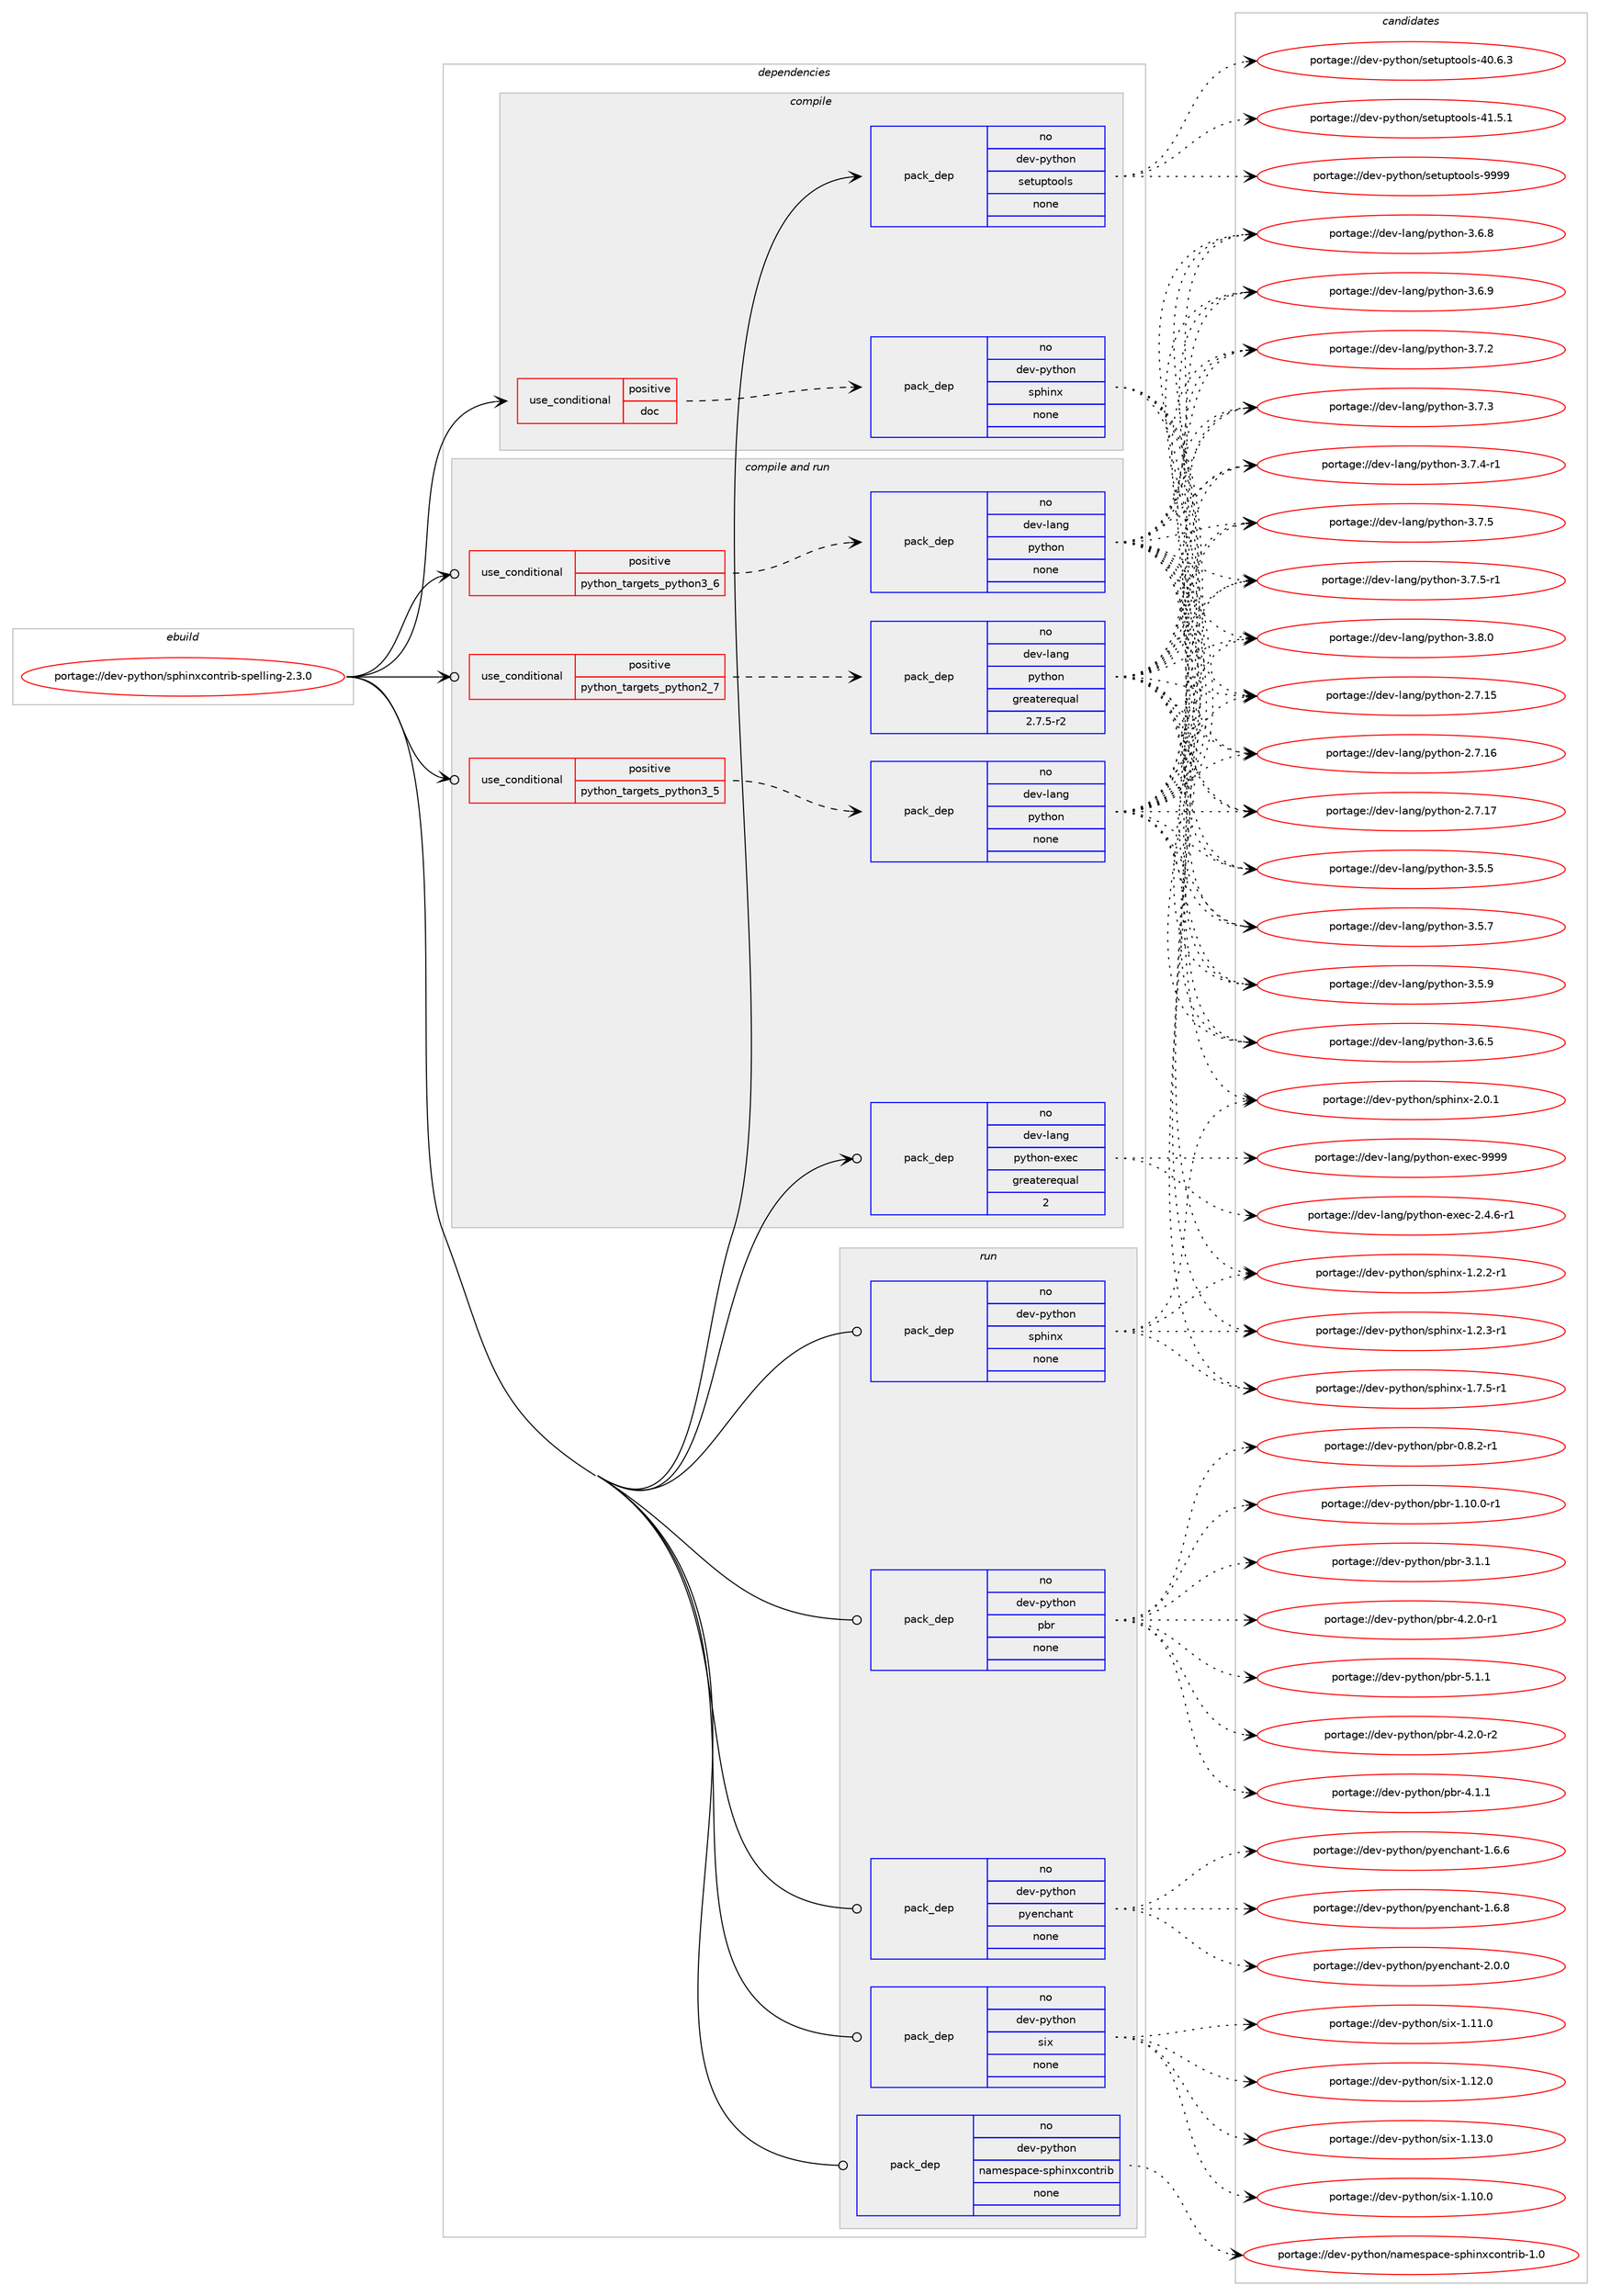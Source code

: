 digraph prolog {

# *************
# Graph options
# *************

newrank=true;
concentrate=true;
compound=true;
graph [rankdir=LR,fontname=Helvetica,fontsize=10,ranksep=1.5];#, ranksep=2.5, nodesep=0.2];
edge  [arrowhead=vee];
node  [fontname=Helvetica,fontsize=10];

# **********
# The ebuild
# **********

subgraph cluster_leftcol {
color=gray;
rank=same;
label=<<i>ebuild</i>>;
id [label="portage://dev-python/sphinxcontrib-spelling-2.3.0", color=red, width=4, href="../dev-python/sphinxcontrib-spelling-2.3.0.svg"];
}

# ****************
# The dependencies
# ****************

subgraph cluster_midcol {
color=gray;
label=<<i>dependencies</i>>;
subgraph cluster_compile {
fillcolor="#eeeeee";
style=filled;
label=<<i>compile</i>>;
subgraph cond39105 {
dependency173590 [label=<<TABLE BORDER="0" CELLBORDER="1" CELLSPACING="0" CELLPADDING="4"><TR><TD ROWSPAN="3" CELLPADDING="10">use_conditional</TD></TR><TR><TD>positive</TD></TR><TR><TD>doc</TD></TR></TABLE>>, shape=none, color=red];
subgraph pack131082 {
dependency173591 [label=<<TABLE BORDER="0" CELLBORDER="1" CELLSPACING="0" CELLPADDING="4" WIDTH="220"><TR><TD ROWSPAN="6" CELLPADDING="30">pack_dep</TD></TR><TR><TD WIDTH="110">no</TD></TR><TR><TD>dev-python</TD></TR><TR><TD>sphinx</TD></TR><TR><TD>none</TD></TR><TR><TD></TD></TR></TABLE>>, shape=none, color=blue];
}
dependency173590:e -> dependency173591:w [weight=20,style="dashed",arrowhead="vee"];
}
id:e -> dependency173590:w [weight=20,style="solid",arrowhead="vee"];
subgraph pack131083 {
dependency173592 [label=<<TABLE BORDER="0" CELLBORDER="1" CELLSPACING="0" CELLPADDING="4" WIDTH="220"><TR><TD ROWSPAN="6" CELLPADDING="30">pack_dep</TD></TR><TR><TD WIDTH="110">no</TD></TR><TR><TD>dev-python</TD></TR><TR><TD>setuptools</TD></TR><TR><TD>none</TD></TR><TR><TD></TD></TR></TABLE>>, shape=none, color=blue];
}
id:e -> dependency173592:w [weight=20,style="solid",arrowhead="vee"];
}
subgraph cluster_compileandrun {
fillcolor="#eeeeee";
style=filled;
label=<<i>compile and run</i>>;
subgraph cond39106 {
dependency173593 [label=<<TABLE BORDER="0" CELLBORDER="1" CELLSPACING="0" CELLPADDING="4"><TR><TD ROWSPAN="3" CELLPADDING="10">use_conditional</TD></TR><TR><TD>positive</TD></TR><TR><TD>python_targets_python2_7</TD></TR></TABLE>>, shape=none, color=red];
subgraph pack131084 {
dependency173594 [label=<<TABLE BORDER="0" CELLBORDER="1" CELLSPACING="0" CELLPADDING="4" WIDTH="220"><TR><TD ROWSPAN="6" CELLPADDING="30">pack_dep</TD></TR><TR><TD WIDTH="110">no</TD></TR><TR><TD>dev-lang</TD></TR><TR><TD>python</TD></TR><TR><TD>greaterequal</TD></TR><TR><TD>2.7.5-r2</TD></TR></TABLE>>, shape=none, color=blue];
}
dependency173593:e -> dependency173594:w [weight=20,style="dashed",arrowhead="vee"];
}
id:e -> dependency173593:w [weight=20,style="solid",arrowhead="odotvee"];
subgraph cond39107 {
dependency173595 [label=<<TABLE BORDER="0" CELLBORDER="1" CELLSPACING="0" CELLPADDING="4"><TR><TD ROWSPAN="3" CELLPADDING="10">use_conditional</TD></TR><TR><TD>positive</TD></TR><TR><TD>python_targets_python3_5</TD></TR></TABLE>>, shape=none, color=red];
subgraph pack131085 {
dependency173596 [label=<<TABLE BORDER="0" CELLBORDER="1" CELLSPACING="0" CELLPADDING="4" WIDTH="220"><TR><TD ROWSPAN="6" CELLPADDING="30">pack_dep</TD></TR><TR><TD WIDTH="110">no</TD></TR><TR><TD>dev-lang</TD></TR><TR><TD>python</TD></TR><TR><TD>none</TD></TR><TR><TD></TD></TR></TABLE>>, shape=none, color=blue];
}
dependency173595:e -> dependency173596:w [weight=20,style="dashed",arrowhead="vee"];
}
id:e -> dependency173595:w [weight=20,style="solid",arrowhead="odotvee"];
subgraph cond39108 {
dependency173597 [label=<<TABLE BORDER="0" CELLBORDER="1" CELLSPACING="0" CELLPADDING="4"><TR><TD ROWSPAN="3" CELLPADDING="10">use_conditional</TD></TR><TR><TD>positive</TD></TR><TR><TD>python_targets_python3_6</TD></TR></TABLE>>, shape=none, color=red];
subgraph pack131086 {
dependency173598 [label=<<TABLE BORDER="0" CELLBORDER="1" CELLSPACING="0" CELLPADDING="4" WIDTH="220"><TR><TD ROWSPAN="6" CELLPADDING="30">pack_dep</TD></TR><TR><TD WIDTH="110">no</TD></TR><TR><TD>dev-lang</TD></TR><TR><TD>python</TD></TR><TR><TD>none</TD></TR><TR><TD></TD></TR></TABLE>>, shape=none, color=blue];
}
dependency173597:e -> dependency173598:w [weight=20,style="dashed",arrowhead="vee"];
}
id:e -> dependency173597:w [weight=20,style="solid",arrowhead="odotvee"];
subgraph pack131087 {
dependency173599 [label=<<TABLE BORDER="0" CELLBORDER="1" CELLSPACING="0" CELLPADDING="4" WIDTH="220"><TR><TD ROWSPAN="6" CELLPADDING="30">pack_dep</TD></TR><TR><TD WIDTH="110">no</TD></TR><TR><TD>dev-lang</TD></TR><TR><TD>python-exec</TD></TR><TR><TD>greaterequal</TD></TR><TR><TD>2</TD></TR></TABLE>>, shape=none, color=blue];
}
id:e -> dependency173599:w [weight=20,style="solid",arrowhead="odotvee"];
}
subgraph cluster_run {
fillcolor="#eeeeee";
style=filled;
label=<<i>run</i>>;
subgraph pack131088 {
dependency173600 [label=<<TABLE BORDER="0" CELLBORDER="1" CELLSPACING="0" CELLPADDING="4" WIDTH="220"><TR><TD ROWSPAN="6" CELLPADDING="30">pack_dep</TD></TR><TR><TD WIDTH="110">no</TD></TR><TR><TD>dev-python</TD></TR><TR><TD>namespace-sphinxcontrib</TD></TR><TR><TD>none</TD></TR><TR><TD></TD></TR></TABLE>>, shape=none, color=blue];
}
id:e -> dependency173600:w [weight=20,style="solid",arrowhead="odot"];
subgraph pack131089 {
dependency173601 [label=<<TABLE BORDER="0" CELLBORDER="1" CELLSPACING="0" CELLPADDING="4" WIDTH="220"><TR><TD ROWSPAN="6" CELLPADDING="30">pack_dep</TD></TR><TR><TD WIDTH="110">no</TD></TR><TR><TD>dev-python</TD></TR><TR><TD>pbr</TD></TR><TR><TD>none</TD></TR><TR><TD></TD></TR></TABLE>>, shape=none, color=blue];
}
id:e -> dependency173601:w [weight=20,style="solid",arrowhead="odot"];
subgraph pack131090 {
dependency173602 [label=<<TABLE BORDER="0" CELLBORDER="1" CELLSPACING="0" CELLPADDING="4" WIDTH="220"><TR><TD ROWSPAN="6" CELLPADDING="30">pack_dep</TD></TR><TR><TD WIDTH="110">no</TD></TR><TR><TD>dev-python</TD></TR><TR><TD>pyenchant</TD></TR><TR><TD>none</TD></TR><TR><TD></TD></TR></TABLE>>, shape=none, color=blue];
}
id:e -> dependency173602:w [weight=20,style="solid",arrowhead="odot"];
subgraph pack131091 {
dependency173603 [label=<<TABLE BORDER="0" CELLBORDER="1" CELLSPACING="0" CELLPADDING="4" WIDTH="220"><TR><TD ROWSPAN="6" CELLPADDING="30">pack_dep</TD></TR><TR><TD WIDTH="110">no</TD></TR><TR><TD>dev-python</TD></TR><TR><TD>six</TD></TR><TR><TD>none</TD></TR><TR><TD></TD></TR></TABLE>>, shape=none, color=blue];
}
id:e -> dependency173603:w [weight=20,style="solid",arrowhead="odot"];
subgraph pack131092 {
dependency173604 [label=<<TABLE BORDER="0" CELLBORDER="1" CELLSPACING="0" CELLPADDING="4" WIDTH="220"><TR><TD ROWSPAN="6" CELLPADDING="30">pack_dep</TD></TR><TR><TD WIDTH="110">no</TD></TR><TR><TD>dev-python</TD></TR><TR><TD>sphinx</TD></TR><TR><TD>none</TD></TR><TR><TD></TD></TR></TABLE>>, shape=none, color=blue];
}
id:e -> dependency173604:w [weight=20,style="solid",arrowhead="odot"];
}
}

# **************
# The candidates
# **************

subgraph cluster_choices {
rank=same;
color=gray;
label=<<i>candidates</i>>;

subgraph choice131082 {
color=black;
nodesep=1;
choiceportage10010111845112121116104111110471151121041051101204549465046504511449 [label="portage://dev-python/sphinx-1.2.2-r1", color=red, width=4,href="../dev-python/sphinx-1.2.2-r1.svg"];
choiceportage10010111845112121116104111110471151121041051101204549465046514511449 [label="portage://dev-python/sphinx-1.2.3-r1", color=red, width=4,href="../dev-python/sphinx-1.2.3-r1.svg"];
choiceportage10010111845112121116104111110471151121041051101204549465546534511449 [label="portage://dev-python/sphinx-1.7.5-r1", color=red, width=4,href="../dev-python/sphinx-1.7.5-r1.svg"];
choiceportage1001011184511212111610411111047115112104105110120455046484649 [label="portage://dev-python/sphinx-2.0.1", color=red, width=4,href="../dev-python/sphinx-2.0.1.svg"];
dependency173591:e -> choiceportage10010111845112121116104111110471151121041051101204549465046504511449:w [style=dotted,weight="100"];
dependency173591:e -> choiceportage10010111845112121116104111110471151121041051101204549465046514511449:w [style=dotted,weight="100"];
dependency173591:e -> choiceportage10010111845112121116104111110471151121041051101204549465546534511449:w [style=dotted,weight="100"];
dependency173591:e -> choiceportage1001011184511212111610411111047115112104105110120455046484649:w [style=dotted,weight="100"];
}
subgraph choice131083 {
color=black;
nodesep=1;
choiceportage100101118451121211161041111104711510111611711211611111110811545524846544651 [label="portage://dev-python/setuptools-40.6.3", color=red, width=4,href="../dev-python/setuptools-40.6.3.svg"];
choiceportage100101118451121211161041111104711510111611711211611111110811545524946534649 [label="portage://dev-python/setuptools-41.5.1", color=red, width=4,href="../dev-python/setuptools-41.5.1.svg"];
choiceportage10010111845112121116104111110471151011161171121161111111081154557575757 [label="portage://dev-python/setuptools-9999", color=red, width=4,href="../dev-python/setuptools-9999.svg"];
dependency173592:e -> choiceportage100101118451121211161041111104711510111611711211611111110811545524846544651:w [style=dotted,weight="100"];
dependency173592:e -> choiceportage100101118451121211161041111104711510111611711211611111110811545524946534649:w [style=dotted,weight="100"];
dependency173592:e -> choiceportage10010111845112121116104111110471151011161171121161111111081154557575757:w [style=dotted,weight="100"];
}
subgraph choice131084 {
color=black;
nodesep=1;
choiceportage10010111845108971101034711212111610411111045504655464953 [label="portage://dev-lang/python-2.7.15", color=red, width=4,href="../dev-lang/python-2.7.15.svg"];
choiceportage10010111845108971101034711212111610411111045504655464954 [label="portage://dev-lang/python-2.7.16", color=red, width=4,href="../dev-lang/python-2.7.16.svg"];
choiceportage10010111845108971101034711212111610411111045504655464955 [label="portage://dev-lang/python-2.7.17", color=red, width=4,href="../dev-lang/python-2.7.17.svg"];
choiceportage100101118451089711010347112121116104111110455146534653 [label="portage://dev-lang/python-3.5.5", color=red, width=4,href="../dev-lang/python-3.5.5.svg"];
choiceportage100101118451089711010347112121116104111110455146534655 [label="portage://dev-lang/python-3.5.7", color=red, width=4,href="../dev-lang/python-3.5.7.svg"];
choiceportage100101118451089711010347112121116104111110455146534657 [label="portage://dev-lang/python-3.5.9", color=red, width=4,href="../dev-lang/python-3.5.9.svg"];
choiceportage100101118451089711010347112121116104111110455146544653 [label="portage://dev-lang/python-3.6.5", color=red, width=4,href="../dev-lang/python-3.6.5.svg"];
choiceportage100101118451089711010347112121116104111110455146544656 [label="portage://dev-lang/python-3.6.8", color=red, width=4,href="../dev-lang/python-3.6.8.svg"];
choiceportage100101118451089711010347112121116104111110455146544657 [label="portage://dev-lang/python-3.6.9", color=red, width=4,href="../dev-lang/python-3.6.9.svg"];
choiceportage100101118451089711010347112121116104111110455146554650 [label="portage://dev-lang/python-3.7.2", color=red, width=4,href="../dev-lang/python-3.7.2.svg"];
choiceportage100101118451089711010347112121116104111110455146554651 [label="portage://dev-lang/python-3.7.3", color=red, width=4,href="../dev-lang/python-3.7.3.svg"];
choiceportage1001011184510897110103471121211161041111104551465546524511449 [label="portage://dev-lang/python-3.7.4-r1", color=red, width=4,href="../dev-lang/python-3.7.4-r1.svg"];
choiceportage100101118451089711010347112121116104111110455146554653 [label="portage://dev-lang/python-3.7.5", color=red, width=4,href="../dev-lang/python-3.7.5.svg"];
choiceportage1001011184510897110103471121211161041111104551465546534511449 [label="portage://dev-lang/python-3.7.5-r1", color=red, width=4,href="../dev-lang/python-3.7.5-r1.svg"];
choiceportage100101118451089711010347112121116104111110455146564648 [label="portage://dev-lang/python-3.8.0", color=red, width=4,href="../dev-lang/python-3.8.0.svg"];
dependency173594:e -> choiceportage10010111845108971101034711212111610411111045504655464953:w [style=dotted,weight="100"];
dependency173594:e -> choiceportage10010111845108971101034711212111610411111045504655464954:w [style=dotted,weight="100"];
dependency173594:e -> choiceportage10010111845108971101034711212111610411111045504655464955:w [style=dotted,weight="100"];
dependency173594:e -> choiceportage100101118451089711010347112121116104111110455146534653:w [style=dotted,weight="100"];
dependency173594:e -> choiceportage100101118451089711010347112121116104111110455146534655:w [style=dotted,weight="100"];
dependency173594:e -> choiceportage100101118451089711010347112121116104111110455146534657:w [style=dotted,weight="100"];
dependency173594:e -> choiceportage100101118451089711010347112121116104111110455146544653:w [style=dotted,weight="100"];
dependency173594:e -> choiceportage100101118451089711010347112121116104111110455146544656:w [style=dotted,weight="100"];
dependency173594:e -> choiceportage100101118451089711010347112121116104111110455146544657:w [style=dotted,weight="100"];
dependency173594:e -> choiceportage100101118451089711010347112121116104111110455146554650:w [style=dotted,weight="100"];
dependency173594:e -> choiceportage100101118451089711010347112121116104111110455146554651:w [style=dotted,weight="100"];
dependency173594:e -> choiceportage1001011184510897110103471121211161041111104551465546524511449:w [style=dotted,weight="100"];
dependency173594:e -> choiceportage100101118451089711010347112121116104111110455146554653:w [style=dotted,weight="100"];
dependency173594:e -> choiceportage1001011184510897110103471121211161041111104551465546534511449:w [style=dotted,weight="100"];
dependency173594:e -> choiceportage100101118451089711010347112121116104111110455146564648:w [style=dotted,weight="100"];
}
subgraph choice131085 {
color=black;
nodesep=1;
choiceportage10010111845108971101034711212111610411111045504655464953 [label="portage://dev-lang/python-2.7.15", color=red, width=4,href="../dev-lang/python-2.7.15.svg"];
choiceportage10010111845108971101034711212111610411111045504655464954 [label="portage://dev-lang/python-2.7.16", color=red, width=4,href="../dev-lang/python-2.7.16.svg"];
choiceportage10010111845108971101034711212111610411111045504655464955 [label="portage://dev-lang/python-2.7.17", color=red, width=4,href="../dev-lang/python-2.7.17.svg"];
choiceportage100101118451089711010347112121116104111110455146534653 [label="portage://dev-lang/python-3.5.5", color=red, width=4,href="../dev-lang/python-3.5.5.svg"];
choiceportage100101118451089711010347112121116104111110455146534655 [label="portage://dev-lang/python-3.5.7", color=red, width=4,href="../dev-lang/python-3.5.7.svg"];
choiceportage100101118451089711010347112121116104111110455146534657 [label="portage://dev-lang/python-3.5.9", color=red, width=4,href="../dev-lang/python-3.5.9.svg"];
choiceportage100101118451089711010347112121116104111110455146544653 [label="portage://dev-lang/python-3.6.5", color=red, width=4,href="../dev-lang/python-3.6.5.svg"];
choiceportage100101118451089711010347112121116104111110455146544656 [label="portage://dev-lang/python-3.6.8", color=red, width=4,href="../dev-lang/python-3.6.8.svg"];
choiceportage100101118451089711010347112121116104111110455146544657 [label="portage://dev-lang/python-3.6.9", color=red, width=4,href="../dev-lang/python-3.6.9.svg"];
choiceportage100101118451089711010347112121116104111110455146554650 [label="portage://dev-lang/python-3.7.2", color=red, width=4,href="../dev-lang/python-3.7.2.svg"];
choiceportage100101118451089711010347112121116104111110455146554651 [label="portage://dev-lang/python-3.7.3", color=red, width=4,href="../dev-lang/python-3.7.3.svg"];
choiceportage1001011184510897110103471121211161041111104551465546524511449 [label="portage://dev-lang/python-3.7.4-r1", color=red, width=4,href="../dev-lang/python-3.7.4-r1.svg"];
choiceportage100101118451089711010347112121116104111110455146554653 [label="portage://dev-lang/python-3.7.5", color=red, width=4,href="../dev-lang/python-3.7.5.svg"];
choiceportage1001011184510897110103471121211161041111104551465546534511449 [label="portage://dev-lang/python-3.7.5-r1", color=red, width=4,href="../dev-lang/python-3.7.5-r1.svg"];
choiceportage100101118451089711010347112121116104111110455146564648 [label="portage://dev-lang/python-3.8.0", color=red, width=4,href="../dev-lang/python-3.8.0.svg"];
dependency173596:e -> choiceportage10010111845108971101034711212111610411111045504655464953:w [style=dotted,weight="100"];
dependency173596:e -> choiceportage10010111845108971101034711212111610411111045504655464954:w [style=dotted,weight="100"];
dependency173596:e -> choiceportage10010111845108971101034711212111610411111045504655464955:w [style=dotted,weight="100"];
dependency173596:e -> choiceportage100101118451089711010347112121116104111110455146534653:w [style=dotted,weight="100"];
dependency173596:e -> choiceportage100101118451089711010347112121116104111110455146534655:w [style=dotted,weight="100"];
dependency173596:e -> choiceportage100101118451089711010347112121116104111110455146534657:w [style=dotted,weight="100"];
dependency173596:e -> choiceportage100101118451089711010347112121116104111110455146544653:w [style=dotted,weight="100"];
dependency173596:e -> choiceportage100101118451089711010347112121116104111110455146544656:w [style=dotted,weight="100"];
dependency173596:e -> choiceportage100101118451089711010347112121116104111110455146544657:w [style=dotted,weight="100"];
dependency173596:e -> choiceportage100101118451089711010347112121116104111110455146554650:w [style=dotted,weight="100"];
dependency173596:e -> choiceportage100101118451089711010347112121116104111110455146554651:w [style=dotted,weight="100"];
dependency173596:e -> choiceportage1001011184510897110103471121211161041111104551465546524511449:w [style=dotted,weight="100"];
dependency173596:e -> choiceportage100101118451089711010347112121116104111110455146554653:w [style=dotted,weight="100"];
dependency173596:e -> choiceportage1001011184510897110103471121211161041111104551465546534511449:w [style=dotted,weight="100"];
dependency173596:e -> choiceportage100101118451089711010347112121116104111110455146564648:w [style=dotted,weight="100"];
}
subgraph choice131086 {
color=black;
nodesep=1;
choiceportage10010111845108971101034711212111610411111045504655464953 [label="portage://dev-lang/python-2.7.15", color=red, width=4,href="../dev-lang/python-2.7.15.svg"];
choiceportage10010111845108971101034711212111610411111045504655464954 [label="portage://dev-lang/python-2.7.16", color=red, width=4,href="../dev-lang/python-2.7.16.svg"];
choiceportage10010111845108971101034711212111610411111045504655464955 [label="portage://dev-lang/python-2.7.17", color=red, width=4,href="../dev-lang/python-2.7.17.svg"];
choiceportage100101118451089711010347112121116104111110455146534653 [label="portage://dev-lang/python-3.5.5", color=red, width=4,href="../dev-lang/python-3.5.5.svg"];
choiceportage100101118451089711010347112121116104111110455146534655 [label="portage://dev-lang/python-3.5.7", color=red, width=4,href="../dev-lang/python-3.5.7.svg"];
choiceportage100101118451089711010347112121116104111110455146534657 [label="portage://dev-lang/python-3.5.9", color=red, width=4,href="../dev-lang/python-3.5.9.svg"];
choiceportage100101118451089711010347112121116104111110455146544653 [label="portage://dev-lang/python-3.6.5", color=red, width=4,href="../dev-lang/python-3.6.5.svg"];
choiceportage100101118451089711010347112121116104111110455146544656 [label="portage://dev-lang/python-3.6.8", color=red, width=4,href="../dev-lang/python-3.6.8.svg"];
choiceportage100101118451089711010347112121116104111110455146544657 [label="portage://dev-lang/python-3.6.9", color=red, width=4,href="../dev-lang/python-3.6.9.svg"];
choiceportage100101118451089711010347112121116104111110455146554650 [label="portage://dev-lang/python-3.7.2", color=red, width=4,href="../dev-lang/python-3.7.2.svg"];
choiceportage100101118451089711010347112121116104111110455146554651 [label="portage://dev-lang/python-3.7.3", color=red, width=4,href="../dev-lang/python-3.7.3.svg"];
choiceportage1001011184510897110103471121211161041111104551465546524511449 [label="portage://dev-lang/python-3.7.4-r1", color=red, width=4,href="../dev-lang/python-3.7.4-r1.svg"];
choiceportage100101118451089711010347112121116104111110455146554653 [label="portage://dev-lang/python-3.7.5", color=red, width=4,href="../dev-lang/python-3.7.5.svg"];
choiceportage1001011184510897110103471121211161041111104551465546534511449 [label="portage://dev-lang/python-3.7.5-r1", color=red, width=4,href="../dev-lang/python-3.7.5-r1.svg"];
choiceportage100101118451089711010347112121116104111110455146564648 [label="portage://dev-lang/python-3.8.0", color=red, width=4,href="../dev-lang/python-3.8.0.svg"];
dependency173598:e -> choiceportage10010111845108971101034711212111610411111045504655464953:w [style=dotted,weight="100"];
dependency173598:e -> choiceportage10010111845108971101034711212111610411111045504655464954:w [style=dotted,weight="100"];
dependency173598:e -> choiceportage10010111845108971101034711212111610411111045504655464955:w [style=dotted,weight="100"];
dependency173598:e -> choiceportage100101118451089711010347112121116104111110455146534653:w [style=dotted,weight="100"];
dependency173598:e -> choiceportage100101118451089711010347112121116104111110455146534655:w [style=dotted,weight="100"];
dependency173598:e -> choiceportage100101118451089711010347112121116104111110455146534657:w [style=dotted,weight="100"];
dependency173598:e -> choiceportage100101118451089711010347112121116104111110455146544653:w [style=dotted,weight="100"];
dependency173598:e -> choiceportage100101118451089711010347112121116104111110455146544656:w [style=dotted,weight="100"];
dependency173598:e -> choiceportage100101118451089711010347112121116104111110455146544657:w [style=dotted,weight="100"];
dependency173598:e -> choiceportage100101118451089711010347112121116104111110455146554650:w [style=dotted,weight="100"];
dependency173598:e -> choiceportage100101118451089711010347112121116104111110455146554651:w [style=dotted,weight="100"];
dependency173598:e -> choiceportage1001011184510897110103471121211161041111104551465546524511449:w [style=dotted,weight="100"];
dependency173598:e -> choiceportage100101118451089711010347112121116104111110455146554653:w [style=dotted,weight="100"];
dependency173598:e -> choiceportage1001011184510897110103471121211161041111104551465546534511449:w [style=dotted,weight="100"];
dependency173598:e -> choiceportage100101118451089711010347112121116104111110455146564648:w [style=dotted,weight="100"];
}
subgraph choice131087 {
color=black;
nodesep=1;
choiceportage10010111845108971101034711212111610411111045101120101994550465246544511449 [label="portage://dev-lang/python-exec-2.4.6-r1", color=red, width=4,href="../dev-lang/python-exec-2.4.6-r1.svg"];
choiceportage10010111845108971101034711212111610411111045101120101994557575757 [label="portage://dev-lang/python-exec-9999", color=red, width=4,href="../dev-lang/python-exec-9999.svg"];
dependency173599:e -> choiceportage10010111845108971101034711212111610411111045101120101994550465246544511449:w [style=dotted,weight="100"];
dependency173599:e -> choiceportage10010111845108971101034711212111610411111045101120101994557575757:w [style=dotted,weight="100"];
}
subgraph choice131088 {
color=black;
nodesep=1;
choiceportage100101118451121211161041111104711097109101115112979910145115112104105110120991111101161141059845494648 [label="portage://dev-python/namespace-sphinxcontrib-1.0", color=red, width=4,href="../dev-python/namespace-sphinxcontrib-1.0.svg"];
dependency173600:e -> choiceportage100101118451121211161041111104711097109101115112979910145115112104105110120991111101161141059845494648:w [style=dotted,weight="100"];
}
subgraph choice131089 {
color=black;
nodesep=1;
choiceportage1001011184511212111610411111047112981144548465646504511449 [label="portage://dev-python/pbr-0.8.2-r1", color=red, width=4,href="../dev-python/pbr-0.8.2-r1.svg"];
choiceportage100101118451121211161041111104711298114454946494846484511449 [label="portage://dev-python/pbr-1.10.0-r1", color=red, width=4,href="../dev-python/pbr-1.10.0-r1.svg"];
choiceportage100101118451121211161041111104711298114455146494649 [label="portage://dev-python/pbr-3.1.1", color=red, width=4,href="../dev-python/pbr-3.1.1.svg"];
choiceportage100101118451121211161041111104711298114455246494649 [label="portage://dev-python/pbr-4.1.1", color=red, width=4,href="../dev-python/pbr-4.1.1.svg"];
choiceportage1001011184511212111610411111047112981144552465046484511449 [label="portage://dev-python/pbr-4.2.0-r1", color=red, width=4,href="../dev-python/pbr-4.2.0-r1.svg"];
choiceportage1001011184511212111610411111047112981144552465046484511450 [label="portage://dev-python/pbr-4.2.0-r2", color=red, width=4,href="../dev-python/pbr-4.2.0-r2.svg"];
choiceportage100101118451121211161041111104711298114455346494649 [label="portage://dev-python/pbr-5.1.1", color=red, width=4,href="../dev-python/pbr-5.1.1.svg"];
dependency173601:e -> choiceportage1001011184511212111610411111047112981144548465646504511449:w [style=dotted,weight="100"];
dependency173601:e -> choiceportage100101118451121211161041111104711298114454946494846484511449:w [style=dotted,weight="100"];
dependency173601:e -> choiceportage100101118451121211161041111104711298114455146494649:w [style=dotted,weight="100"];
dependency173601:e -> choiceportage100101118451121211161041111104711298114455246494649:w [style=dotted,weight="100"];
dependency173601:e -> choiceportage1001011184511212111610411111047112981144552465046484511449:w [style=dotted,weight="100"];
dependency173601:e -> choiceportage1001011184511212111610411111047112981144552465046484511450:w [style=dotted,weight="100"];
dependency173601:e -> choiceportage100101118451121211161041111104711298114455346494649:w [style=dotted,weight="100"];
}
subgraph choice131090 {
color=black;
nodesep=1;
choiceportage10010111845112121116104111110471121211011109910497110116454946544654 [label="portage://dev-python/pyenchant-1.6.6", color=red, width=4,href="../dev-python/pyenchant-1.6.6.svg"];
choiceportage10010111845112121116104111110471121211011109910497110116454946544656 [label="portage://dev-python/pyenchant-1.6.8", color=red, width=4,href="../dev-python/pyenchant-1.6.8.svg"];
choiceportage10010111845112121116104111110471121211011109910497110116455046484648 [label="portage://dev-python/pyenchant-2.0.0", color=red, width=4,href="../dev-python/pyenchant-2.0.0.svg"];
dependency173602:e -> choiceportage10010111845112121116104111110471121211011109910497110116454946544654:w [style=dotted,weight="100"];
dependency173602:e -> choiceportage10010111845112121116104111110471121211011109910497110116454946544656:w [style=dotted,weight="100"];
dependency173602:e -> choiceportage10010111845112121116104111110471121211011109910497110116455046484648:w [style=dotted,weight="100"];
}
subgraph choice131091 {
color=black;
nodesep=1;
choiceportage100101118451121211161041111104711510512045494649484648 [label="portage://dev-python/six-1.10.0", color=red, width=4,href="../dev-python/six-1.10.0.svg"];
choiceportage100101118451121211161041111104711510512045494649494648 [label="portage://dev-python/six-1.11.0", color=red, width=4,href="../dev-python/six-1.11.0.svg"];
choiceportage100101118451121211161041111104711510512045494649504648 [label="portage://dev-python/six-1.12.0", color=red, width=4,href="../dev-python/six-1.12.0.svg"];
choiceportage100101118451121211161041111104711510512045494649514648 [label="portage://dev-python/six-1.13.0", color=red, width=4,href="../dev-python/six-1.13.0.svg"];
dependency173603:e -> choiceportage100101118451121211161041111104711510512045494649484648:w [style=dotted,weight="100"];
dependency173603:e -> choiceportage100101118451121211161041111104711510512045494649494648:w [style=dotted,weight="100"];
dependency173603:e -> choiceportage100101118451121211161041111104711510512045494649504648:w [style=dotted,weight="100"];
dependency173603:e -> choiceportage100101118451121211161041111104711510512045494649514648:w [style=dotted,weight="100"];
}
subgraph choice131092 {
color=black;
nodesep=1;
choiceportage10010111845112121116104111110471151121041051101204549465046504511449 [label="portage://dev-python/sphinx-1.2.2-r1", color=red, width=4,href="../dev-python/sphinx-1.2.2-r1.svg"];
choiceportage10010111845112121116104111110471151121041051101204549465046514511449 [label="portage://dev-python/sphinx-1.2.3-r1", color=red, width=4,href="../dev-python/sphinx-1.2.3-r1.svg"];
choiceportage10010111845112121116104111110471151121041051101204549465546534511449 [label="portage://dev-python/sphinx-1.7.5-r1", color=red, width=4,href="../dev-python/sphinx-1.7.5-r1.svg"];
choiceportage1001011184511212111610411111047115112104105110120455046484649 [label="portage://dev-python/sphinx-2.0.1", color=red, width=4,href="../dev-python/sphinx-2.0.1.svg"];
dependency173604:e -> choiceportage10010111845112121116104111110471151121041051101204549465046504511449:w [style=dotted,weight="100"];
dependency173604:e -> choiceportage10010111845112121116104111110471151121041051101204549465046514511449:w [style=dotted,weight="100"];
dependency173604:e -> choiceportage10010111845112121116104111110471151121041051101204549465546534511449:w [style=dotted,weight="100"];
dependency173604:e -> choiceportage1001011184511212111610411111047115112104105110120455046484649:w [style=dotted,weight="100"];
}
}

}
